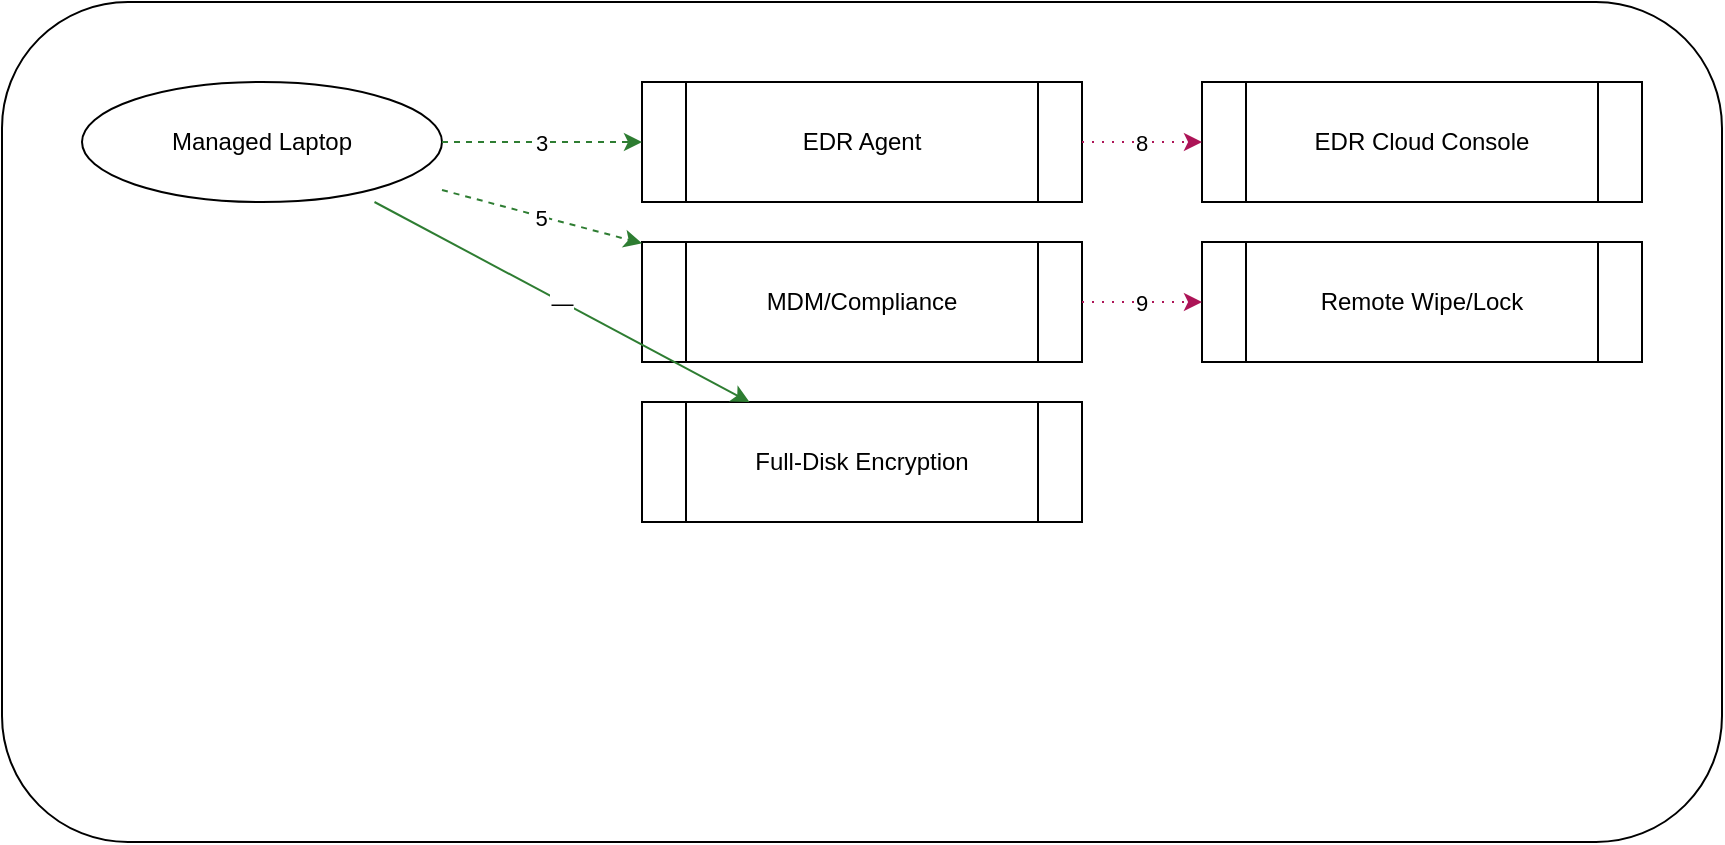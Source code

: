 <?xml version="1.0" encoding="UTF-8"?>
<mxfile version="22.1.0" type="device">

  <diagram id="Endpoint_Security_v1" name="Endpoint_Security_v1">
    <mxGraphModel dx="1280" dy="720" grid="1" gridSize="10" guides="1" tooltips="1" connect="1" arrows="1" fold="1" page="1" pageScale="1" pageWidth="1920" pageHeight="1080" background="#ffffff">
      <root>
        <mxCell id="0"/><mxCell id="1" parent="0"/>
        <mxCell id="zoneEP" value="Endpoint Security &amp; Management" style="rounded=1;whiteSpace=wrap;html=1;strokeColor:#2e7d32;fillColor:#e8f5e9;" vertex="1" parent="1"><mxGeometry x="40" y="40" width="860" height="420" as="geometry"/></mxCell><mxCell id="laptop" value="Managed Laptop" style="shape=ellipse;whiteSpace=wrap;html=1;strokeColor:#666;fillColor:#fff;" vertex="1" parent="1"><mxGeometry x="80" y="80" width="180" height="60" as="geometry"/></mxCell><mxCell id="edr" value="EDR Agent" style="shape=process;whiteSpace=wrap;html=1;strokeColor:#2e7d32;fillColor:#d9f1dc;" vertex="1" parent="1"><mxGeometry x="360" y="80" width="220" height="60" as="geometry"/></mxCell><mxCell id="mdm" value="MDM/Compliance" style="shape=process;whiteSpace=wrap;html=1;strokeColor:#2e7d32;fillColor:#d9f1dc;" vertex="1" parent="1"><mxGeometry x="360" y="160" width="220" height="60" as="geometry"/></mxCell><mxCell id="enc" value="Full‑Disk Encryption" style="shape=process;whiteSpace=wrap;html=1;strokeColor:#2e7d32;fillColor:#d9f1dc;" vertex="1" parent="1"><mxGeometry x="360" y="240" width="220" height="60" as="geometry"/></mxCell><mxCell id="edrCloud" value="EDR Cloud Console" style="shape=process;whiteSpace=wrap;html=1;strokeColor:#ad1457;fillColor:#fce4ec;" vertex="1" parent="1"><mxGeometry x="640" y="80" width="220" height="60" as="geometry"/></mxCell><mxCell id="wipe" value="Remote Wipe/Lock" style="shape=process;whiteSpace=wrap;html=1;strokeColor:#ad1457;fillColor:#fce4ec;" vertex="1" parent="1"><mxGeometry x="640" y="160" width="220" height="60" as="geometry"/></mxCell><mxCell id="ep1" edge="1" parent="1" source="laptop" target="edr" value="3" style="dashed=1;endArrow=classic;strokeColor=#2e7d32;"><mxGeometry relative="1" as="geometry"/></mxCell><mxCell id="ep2" edge="1" parent="1" source="laptop" target="mdm" value="5" style="dashed=1;endArrow=classic;strokeColor=#2e7d32;"><mxGeometry relative="1" as="geometry"/></mxCell><mxCell id="ep3" edge="1" parent="1" source="laptop" target="enc" value="—" style="endArrow=classic;strokeColor=#2e7d32;"><mxGeometry relative="1" as="geometry"/></mxCell><mxCell id="ep4" edge="1" parent="1" source="edr" target="edrCloud" value="8" style="dashed=1;dashPattern=1 4;endArrow=classic;strokeColor=#ad1457;"><mxGeometry relative="1" as="geometry"/></mxCell><mxCell id="ep5" edge="1" parent="1" source="mdm" target="wipe" value="9" style="dashed=1;dashPattern=1 4;endArrow=classic;strokeColor=#ad1457;"><mxGeometry relative="1" as="geometry"/></mxCell>
      </root>
    </mxGraphModel>
  </diagram>

</mxfile>
